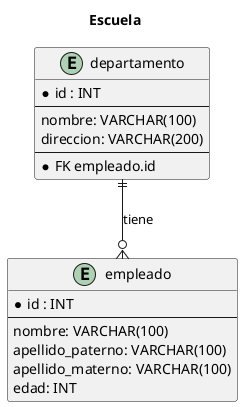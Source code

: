 @startuml
title Escuela

entity "empleado" as e{
* id : INT
--
nombre: VARCHAR(100)
apellido_paterno: VARCHAR(100)
apellido_materno: VARCHAR(100)
edad: INT
}

entity "departamento" as d{
*id : INT
--
nombre: VARCHAR(100)
direccion: VARCHAR(200)
--
* FK empleado.id
}

' e }o--|| d : tiene
d ||--o{ e : tiene
@enduml